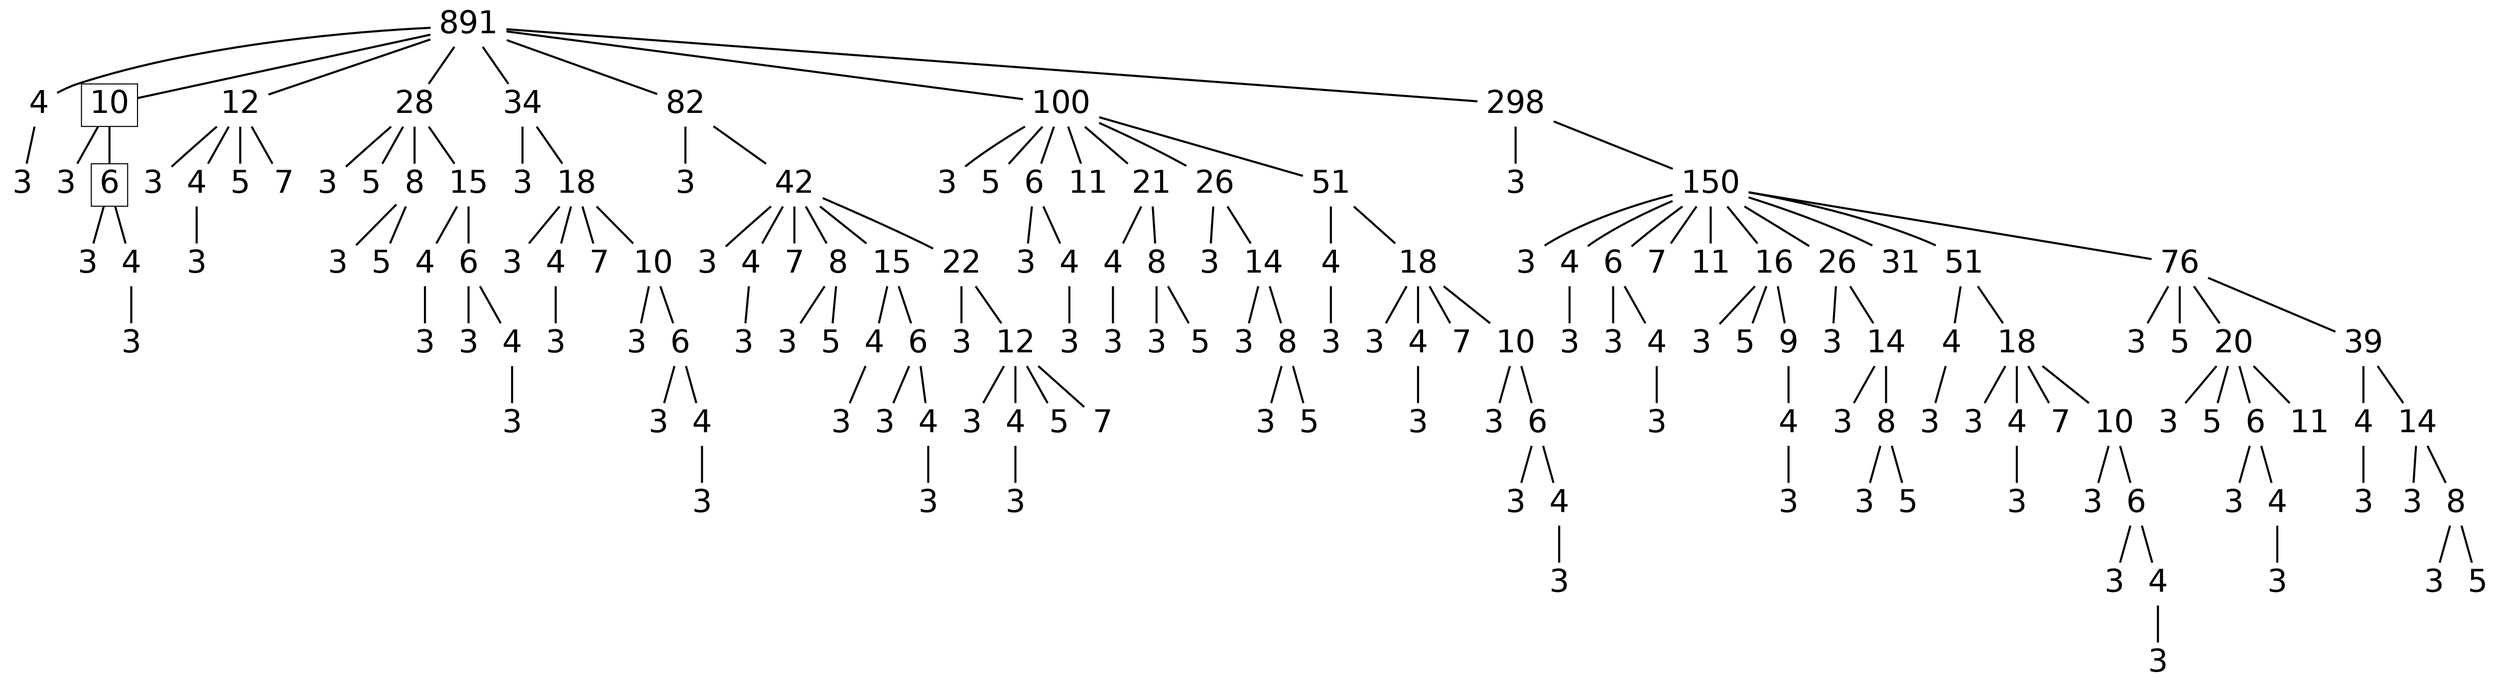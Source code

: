 digraph graph_name {
 graph[nodesep = 0.1];
 edge[dir=none, style=bold];
 node[ fontname = "Helvetica", shape = plaintext, width = 0.25, height = 0.25, fontsize=30];
s891;
s891_4;
s891_4_3;
s891_10;
s891_10_3;
s891_10_6;
s891_10_6_3;
s891_10_6_4;
s891_10_6_4_3;
s891_12;
s891_12_3;
s891_12_4;
s891_12_4_3;
s891_12_5;
s891_12_7;
s891_28;
s891_28_3;
s891_28_5;
s891_28_8;
s891_28_8_3;
s891_28_8_5;
s891_28_15;
s891_28_15_4;
s891_28_15_4_3;
s891_28_15_6;
s891_28_15_6_3;
s891_28_15_6_4;
s891_28_15_6_4_3;
s891_34;
s891_34_3;
s891_34_18;
s891_34_18_3;
s891_34_18_4;
s891_34_18_4_3;
s891_34_18_7;
s891_34_18_10;
s891_34_18_10_3;
s891_34_18_10_6;
s891_34_18_10_6_3;
s891_34_18_10_6_4;
s891_34_18_10_6_4_3;
s891_82;
s891_82_3;
s891_82_42;
s891_82_42_3;
s891_82_42_4;
s891_82_42_4_3;
s891_82_42_7;
s891_82_42_8;
s891_82_42_8_3;
s891_82_42_8_5;
s891_82_42_15;
s891_82_42_15_4;
s891_82_42_15_4_3;
s891_82_42_15_6;
s891_82_42_15_6_3;
s891_82_42_15_6_4;
s891_82_42_15_6_4_3;
s891_82_42_22;
s891_82_42_22_3;
s891_82_42_22_12;
s891_82_42_22_12_3;
s891_82_42_22_12_4;
s891_82_42_22_12_4_3;
s891_82_42_22_12_5;
s891_82_42_22_12_7;
s891_100;
s891_100_3;
s891_100_5;
s891_100_6;
s891_100_6_3;
s891_100_6_4;
s891_100_6_4_3;
s891_100_11;
s891_100_21;
s891_100_21_4;
s891_100_21_4_3;
s891_100_21_8;
s891_100_21_8_3;
s891_100_21_8_5;
s891_100_26;
s891_100_26_3;
s891_100_26_14;
s891_100_26_14_3;
s891_100_26_14_8;
s891_100_26_14_8_3;
s891_100_26_14_8_5;
s891_100_51;
s891_100_51_4;
s891_100_51_4_3;
s891_100_51_18;
s891_100_51_18_3;
s891_100_51_18_4;
s891_100_51_18_4_3;
s891_100_51_18_7;
s891_100_51_18_10;
s891_100_51_18_10_3;
s891_100_51_18_10_6;
s891_100_51_18_10_6_3;
s891_100_51_18_10_6_4;
s891_100_51_18_10_6_4_3;
s891_298;
s891_298_3;
s891_298_150;
s891_298_150_3;
s891_298_150_4;
s891_298_150_4_3;
s891_298_150_6;
s891_298_150_6_3;
s891_298_150_6_4;
s891_298_150_6_4_3;
s891_298_150_7;
s891_298_150_11;
s891_298_150_16;
s891_298_150_16_3;
s891_298_150_16_5;
s891_298_150_16_9;
s891_298_150_16_9_4;
s891_298_150_16_9_4_3;
s891_298_150_26;
s891_298_150_26_3;
s891_298_150_26_14;
s891_298_150_26_14_3;
s891_298_150_26_14_8;
s891_298_150_26_14_8_3;
s891_298_150_26_14_8_5;
s891_298_150_31;
s891_298_150_51;
s891_298_150_51_4;
s891_298_150_51_4_3;
s891_298_150_51_18;
s891_298_150_51_18_3;
s891_298_150_51_18_4;
s891_298_150_51_18_4_3;
s891_298_150_51_18_7;
s891_298_150_51_18_10;
s891_298_150_51_18_10_3;
s891_298_150_51_18_10_6;
s891_298_150_51_18_10_6_3;
s891_298_150_51_18_10_6_4;
s891_298_150_51_18_10_6_4_3;
s891_298_150_76;
s891_298_150_76_3;
s891_298_150_76_5;
s891_298_150_76_20;
s891_298_150_76_20_3;
s891_298_150_76_20_5;
s891_298_150_76_20_6;
s891_298_150_76_20_6_3;
s891_298_150_76_20_6_4;
s891_298_150_76_20_6_4_3;
s891_298_150_76_20_11;
s891_298_150_76_39;
s891_298_150_76_39_4;
s891_298_150_76_39_4_3;
s891_298_150_76_39_14;
s891_298_150_76_39_14_3;
s891_298_150_76_39_14_8;
s891_298_150_76_39_14_8_3;
s891_298_150_76_39_14_8_5;
s891[label="891" ];
s891->s891_4;
s891_4[label="4" ];
s891_4->s891_4_3;
s891_4_3[label="3" ];
s891->s891_10;
s891_10[label="10" ;shape=box];
s891_10->s891_10_3;
s891_10_3[label="3" ];
s891_10->s891_10_6;
s891_10_6[label="6" ;shape=box];
s891_10_6->s891_10_6_3;
s891_10_6_3[label="3" ];
s891_10_6->s891_10_6_4;
s891_10_6_4[label="4" ];
s891_10_6_4->s891_10_6_4_3;
s891_10_6_4_3[label="3" ];
s891->s891_12;
s891_12[label="12" ];
s891_12->s891_12_3;
s891_12_3[label="3" ];
s891_12->s891_12_4;
s891_12_4[label="4" ];
s891_12_4->s891_12_4_3;
s891_12_4_3[label="3" ];
s891_12->s891_12_5;
s891_12_5[label="5" ];
s891_12->s891_12_7;
s891_12_7[label="7" ];
s891->s891_28;
s891_28[label="28" ];
s891_28->s891_28_3;
s891_28_3[label="3" ];
s891_28->s891_28_5;
s891_28_5[label="5" ];
s891_28->s891_28_8;
s891_28_8[label="8" ];
s891_28_8->s891_28_8_3;
s891_28_8_3[label="3" ];
s891_28_8->s891_28_8_5;
s891_28_8_5[label="5" ];
s891_28->s891_28_15;
s891_28_15[label="15" ];
s891_28_15->s891_28_15_4;
s891_28_15_4[label="4" ];
s891_28_15_4->s891_28_15_4_3;
s891_28_15_4_3[label="3" ];
s891_28_15->s891_28_15_6;
s891_28_15_6[label="6" ];
s891_28_15_6->s891_28_15_6_3;
s891_28_15_6_3[label="3" ];
s891_28_15_6->s891_28_15_6_4;
s891_28_15_6_4[label="4" ];
s891_28_15_6_4->s891_28_15_6_4_3;
s891_28_15_6_4_3[label="3" ];
s891->s891_34;
s891_34[label="34" ];
s891_34->s891_34_3;
s891_34_3[label="3" ];
s891_34->s891_34_18;
s891_34_18[label="18" ];
s891_34_18->s891_34_18_3;
s891_34_18_3[label="3" ];
s891_34_18->s891_34_18_4;
s891_34_18_4[label="4" ];
s891_34_18_4->s891_34_18_4_3;
s891_34_18_4_3[label="3" ];
s891_34_18->s891_34_18_7;
s891_34_18_7[label="7" ];
s891_34_18->s891_34_18_10;
s891_34_18_10[label="10" ];
s891_34_18_10->s891_34_18_10_3;
s891_34_18_10_3[label="3" ];
s891_34_18_10->s891_34_18_10_6;
s891_34_18_10_6[label="6" ];
s891_34_18_10_6->s891_34_18_10_6_3;
s891_34_18_10_6_3[label="3" ];
s891_34_18_10_6->s891_34_18_10_6_4;
s891_34_18_10_6_4[label="4" ];
s891_34_18_10_6_4->s891_34_18_10_6_4_3;
s891_34_18_10_6_4_3[label="3" ];
s891->s891_82;
s891_82[label="82" ];
s891_82->s891_82_3;
s891_82_3[label="3" ];
s891_82->s891_82_42;
s891_82_42[label="42" ];
s891_82_42->s891_82_42_3;
s891_82_42_3[label="3" ];
s891_82_42->s891_82_42_4;
s891_82_42_4[label="4" ];
s891_82_42_4->s891_82_42_4_3;
s891_82_42_4_3[label="3" ];
s891_82_42->s891_82_42_7;
s891_82_42_7[label="7" ];
s891_82_42->s891_82_42_8;
s891_82_42_8[label="8" ];
s891_82_42_8->s891_82_42_8_3;
s891_82_42_8_3[label="3" ];
s891_82_42_8->s891_82_42_8_5;
s891_82_42_8_5[label="5" ];
s891_82_42->s891_82_42_15;
s891_82_42_15[label="15" ];
s891_82_42_15->s891_82_42_15_4;
s891_82_42_15_4[label="4" ];
s891_82_42_15_4->s891_82_42_15_4_3;
s891_82_42_15_4_3[label="3" ];
s891_82_42_15->s891_82_42_15_6;
s891_82_42_15_6[label="6" ];
s891_82_42_15_6->s891_82_42_15_6_3;
s891_82_42_15_6_3[label="3" ];
s891_82_42_15_6->s891_82_42_15_6_4;
s891_82_42_15_6_4[label="4" ];
s891_82_42_15_6_4->s891_82_42_15_6_4_3;
s891_82_42_15_6_4_3[label="3" ];
s891_82_42->s891_82_42_22;
s891_82_42_22[label="22" ];
s891_82_42_22->s891_82_42_22_3;
s891_82_42_22_3[label="3" ];
s891_82_42_22->s891_82_42_22_12;
s891_82_42_22_12[label="12" ];
s891_82_42_22_12->s891_82_42_22_12_3;
s891_82_42_22_12_3[label="3" ];
s891_82_42_22_12->s891_82_42_22_12_4;
s891_82_42_22_12_4[label="4" ];
s891_82_42_22_12_4->s891_82_42_22_12_4_3;
s891_82_42_22_12_4_3[label="3" ];
s891_82_42_22_12->s891_82_42_22_12_5;
s891_82_42_22_12_5[label="5" ];
s891_82_42_22_12->s891_82_42_22_12_7;
s891_82_42_22_12_7[label="7" ];
s891->s891_100;
s891_100[label="100" ];
s891_100->s891_100_3;
s891_100_3[label="3" ];
s891_100->s891_100_5;
s891_100_5[label="5" ];
s891_100->s891_100_6;
s891_100_6[label="6" ];
s891_100_6->s891_100_6_3;
s891_100_6_3[label="3" ];
s891_100_6->s891_100_6_4;
s891_100_6_4[label="4" ];
s891_100_6_4->s891_100_6_4_3;
s891_100_6_4_3[label="3" ];
s891_100->s891_100_11;
s891_100_11[label="11" ];
s891_100->s891_100_21;
s891_100_21[label="21" ];
s891_100_21->s891_100_21_4;
s891_100_21_4[label="4" ];
s891_100_21_4->s891_100_21_4_3;
s891_100_21_4_3[label="3" ];
s891_100_21->s891_100_21_8;
s891_100_21_8[label="8" ];
s891_100_21_8->s891_100_21_8_3;
s891_100_21_8_3[label="3" ];
s891_100_21_8->s891_100_21_8_5;
s891_100_21_8_5[label="5" ];
s891_100->s891_100_26;
s891_100_26[label="26" ];
s891_100_26->s891_100_26_3;
s891_100_26_3[label="3" ];
s891_100_26->s891_100_26_14;
s891_100_26_14[label="14" ];
s891_100_26_14->s891_100_26_14_3;
s891_100_26_14_3[label="3" ];
s891_100_26_14->s891_100_26_14_8;
s891_100_26_14_8[label="8" ];
s891_100_26_14_8->s891_100_26_14_8_3;
s891_100_26_14_8_3[label="3" ];
s891_100_26_14_8->s891_100_26_14_8_5;
s891_100_26_14_8_5[label="5" ];
s891_100->s891_100_51;
s891_100_51[label="51" ];
s891_100_51->s891_100_51_4;
s891_100_51_4[label="4" ];
s891_100_51_4->s891_100_51_4_3;
s891_100_51_4_3[label="3" ];
s891_100_51->s891_100_51_18;
s891_100_51_18[label="18" ];
s891_100_51_18->s891_100_51_18_3;
s891_100_51_18_3[label="3" ];
s891_100_51_18->s891_100_51_18_4;
s891_100_51_18_4[label="4" ];
s891_100_51_18_4->s891_100_51_18_4_3;
s891_100_51_18_4_3[label="3" ];
s891_100_51_18->s891_100_51_18_7;
s891_100_51_18_7[label="7" ];
s891_100_51_18->s891_100_51_18_10;
s891_100_51_18_10[label="10" ];
s891_100_51_18_10->s891_100_51_18_10_3;
s891_100_51_18_10_3[label="3" ];
s891_100_51_18_10->s891_100_51_18_10_6;
s891_100_51_18_10_6[label="6" ];
s891_100_51_18_10_6->s891_100_51_18_10_6_3;
s891_100_51_18_10_6_3[label="3" ];
s891_100_51_18_10_6->s891_100_51_18_10_6_4;
s891_100_51_18_10_6_4[label="4" ];
s891_100_51_18_10_6_4->s891_100_51_18_10_6_4_3;
s891_100_51_18_10_6_4_3[label="3" ];
s891->s891_298;
s891_298[label="298" ];
s891_298->s891_298_3;
s891_298_3[label="3" ];
s891_298->s891_298_150;
s891_298_150[label="150" ];
s891_298_150->s891_298_150_3;
s891_298_150_3[label="3" ];
s891_298_150->s891_298_150_4;
s891_298_150_4[label="4" ];
s891_298_150_4->s891_298_150_4_3;
s891_298_150_4_3[label="3" ];
s891_298_150->s891_298_150_6;
s891_298_150_6[label="6" ];
s891_298_150_6->s891_298_150_6_3;
s891_298_150_6_3[label="3" ];
s891_298_150_6->s891_298_150_6_4;
s891_298_150_6_4[label="4" ];
s891_298_150_6_4->s891_298_150_6_4_3;
s891_298_150_6_4_3[label="3" ];
s891_298_150->s891_298_150_7;
s891_298_150_7[label="7" ];
s891_298_150->s891_298_150_11;
s891_298_150_11[label="11" ];
s891_298_150->s891_298_150_16;
s891_298_150_16[label="16" ];
s891_298_150_16->s891_298_150_16_3;
s891_298_150_16_3[label="3" ];
s891_298_150_16->s891_298_150_16_5;
s891_298_150_16_5[label="5" ];
s891_298_150_16->s891_298_150_16_9;
s891_298_150_16_9[label="9" ];
s891_298_150_16_9->s891_298_150_16_9_4;
s891_298_150_16_9_4[label="4" ];
s891_298_150_16_9_4->s891_298_150_16_9_4_3;
s891_298_150_16_9_4_3[label="3" ];
s891_298_150->s891_298_150_26;
s891_298_150_26[label="26" ];
s891_298_150_26->s891_298_150_26_3;
s891_298_150_26_3[label="3" ];
s891_298_150_26->s891_298_150_26_14;
s891_298_150_26_14[label="14" ];
s891_298_150_26_14->s891_298_150_26_14_3;
s891_298_150_26_14_3[label="3" ];
s891_298_150_26_14->s891_298_150_26_14_8;
s891_298_150_26_14_8[label="8" ];
s891_298_150_26_14_8->s891_298_150_26_14_8_3;
s891_298_150_26_14_8_3[label="3" ];
s891_298_150_26_14_8->s891_298_150_26_14_8_5;
s891_298_150_26_14_8_5[label="5" ];
s891_298_150->s891_298_150_31;
s891_298_150_31[label="31" ];
s891_298_150->s891_298_150_51;
s891_298_150_51[label="51" ];
s891_298_150_51->s891_298_150_51_4;
s891_298_150_51_4[label="4" ];
s891_298_150_51_4->s891_298_150_51_4_3;
s891_298_150_51_4_3[label="3" ];
s891_298_150_51->s891_298_150_51_18;
s891_298_150_51_18[label="18" ];
s891_298_150_51_18->s891_298_150_51_18_3;
s891_298_150_51_18_3[label="3" ];
s891_298_150_51_18->s891_298_150_51_18_4;
s891_298_150_51_18_4[label="4" ];
s891_298_150_51_18_4->s891_298_150_51_18_4_3;
s891_298_150_51_18_4_3[label="3" ];
s891_298_150_51_18->s891_298_150_51_18_7;
s891_298_150_51_18_7[label="7" ];
s891_298_150_51_18->s891_298_150_51_18_10;
s891_298_150_51_18_10[label="10" ];
s891_298_150_51_18_10->s891_298_150_51_18_10_3;
s891_298_150_51_18_10_3[label="3" ];
s891_298_150_51_18_10->s891_298_150_51_18_10_6;
s891_298_150_51_18_10_6[label="6" ];
s891_298_150_51_18_10_6->s891_298_150_51_18_10_6_3;
s891_298_150_51_18_10_6_3[label="3" ];
s891_298_150_51_18_10_6->s891_298_150_51_18_10_6_4;
s891_298_150_51_18_10_6_4[label="4" ];
s891_298_150_51_18_10_6_4->s891_298_150_51_18_10_6_4_3;
s891_298_150_51_18_10_6_4_3[label="3" ];
s891_298_150->s891_298_150_76;
s891_298_150_76[label="76" ];
s891_298_150_76->s891_298_150_76_3;
s891_298_150_76_3[label="3" ];
s891_298_150_76->s891_298_150_76_5;
s891_298_150_76_5[label="5" ];
s891_298_150_76->s891_298_150_76_20;
s891_298_150_76_20[label="20" ];
s891_298_150_76_20->s891_298_150_76_20_3;
s891_298_150_76_20_3[label="3" ];
s891_298_150_76_20->s891_298_150_76_20_5;
s891_298_150_76_20_5[label="5" ];
s891_298_150_76_20->s891_298_150_76_20_6;
s891_298_150_76_20_6[label="6" ];
s891_298_150_76_20_6->s891_298_150_76_20_6_3;
s891_298_150_76_20_6_3[label="3" ];
s891_298_150_76_20_6->s891_298_150_76_20_6_4;
s891_298_150_76_20_6_4[label="4" ];
s891_298_150_76_20_6_4->s891_298_150_76_20_6_4_3;
s891_298_150_76_20_6_4_3[label="3" ];
s891_298_150_76_20->s891_298_150_76_20_11;
s891_298_150_76_20_11[label="11" ];
s891_298_150_76->s891_298_150_76_39;
s891_298_150_76_39[label="39" ];
s891_298_150_76_39->s891_298_150_76_39_4;
s891_298_150_76_39_4[label="4" ];
s891_298_150_76_39_4->s891_298_150_76_39_4_3;
s891_298_150_76_39_4_3[label="3" ];
s891_298_150_76_39->s891_298_150_76_39_14;
s891_298_150_76_39_14[label="14" ];
s891_298_150_76_39_14->s891_298_150_76_39_14_3;
s891_298_150_76_39_14_3[label="3" ];
s891_298_150_76_39_14->s891_298_150_76_39_14_8;
s891_298_150_76_39_14_8[label="8" ];
s891_298_150_76_39_14_8->s891_298_150_76_39_14_8_3;
s891_298_150_76_39_14_8_3[label="3" ];
s891_298_150_76_39_14_8->s891_298_150_76_39_14_8_5;
s891_298_150_76_39_14_8_5[label="5" ];
}
